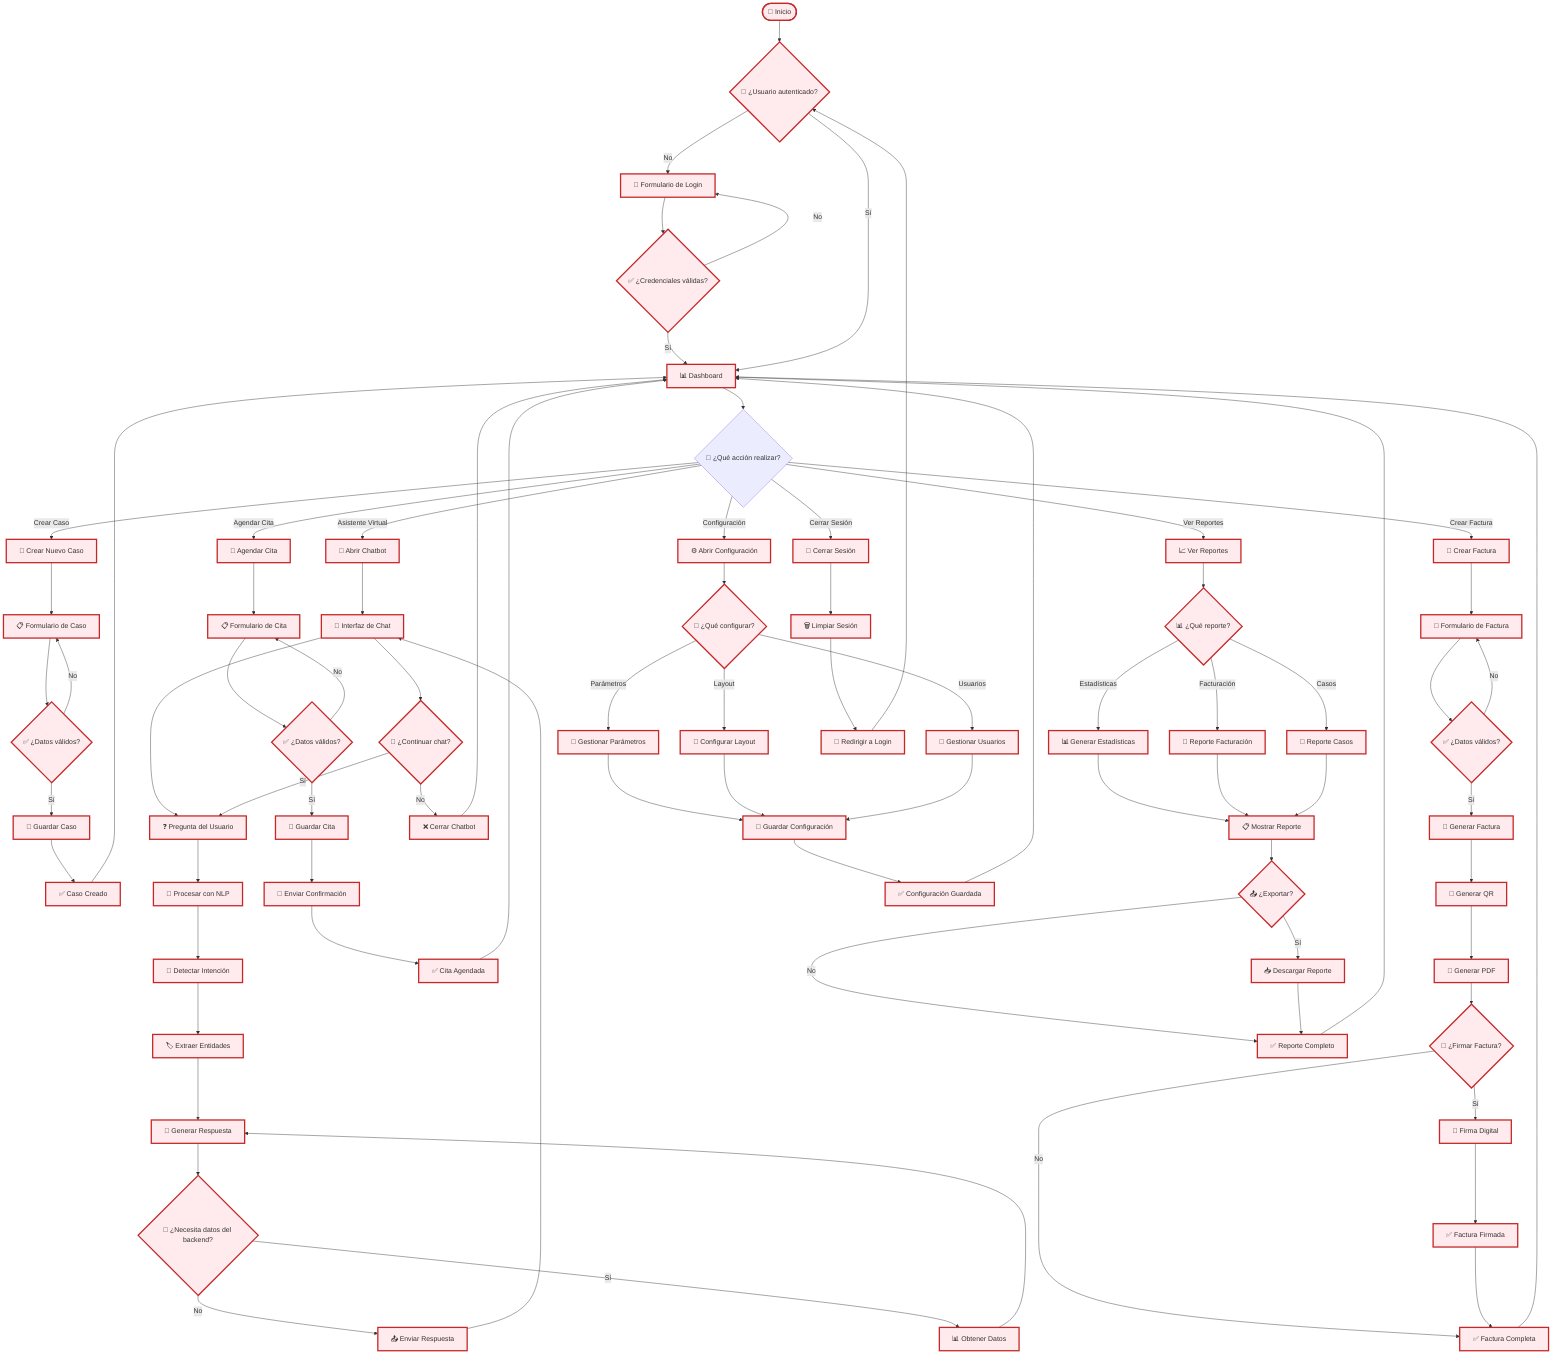 graph TD
    Start([🚀 Inicio]) --> Login{🔐 ¿Usuario autenticado?}
    
    Login -->|No| LoginForm[📝 Formulario de Login]
    LoginForm --> Validate{✅ ¿Credenciales válidas?}
    Validate -->|No| LoginForm
    Validate -->|Sí| Dashboard[📊 Dashboard]
    
    Login -->|Sí| Dashboard
    
    Dashboard --> Menu{🎯 ¿Qué acción realizar?}
    
    %% Flujo de Casos
    Menu -->|Crear Caso| CreateCase[📁 Crear Nuevo Caso]
    CreateCase --> CaseForm[📋 Formulario de Caso]
    CaseForm --> ValidateCase{✅ ¿Datos válidos?}
    ValidateCase -->|No| CaseForm
    ValidateCase -->|Sí| SaveCase[💾 Guardar Caso]
    SaveCase --> CaseCreated[✅ Caso Creado]
    CaseCreated --> Dashboard
    
    %% Flujo de Facturación
    Menu -->|Crear Factura| CreateInvoice[📄 Crear Factura]
    CreateInvoice --> InvoiceForm[📝 Formulario de Factura]
    InvoiceForm --> ValidateInvoice{✅ ¿Datos válidos?}
    ValidateInvoice -->|No| InvoiceForm
    ValidateInvoice -->|Sí| GenerateInvoice[🔄 Generar Factura]
    GenerateInvoice --> QRCode[📱 Generar QR]
    QRCode --> PDF[📄 Generar PDF]
    PDF --> SignInvoice{📝 ¿Firmar Factura?}
    SignInvoice -->|Sí| DigitalSignature[🔏 Firma Digital]
    DigitalSignature --> SignedInvoice[✅ Factura Firmada]
    SignInvoice -->|No| InvoiceComplete[✅ Factura Completa]
    SignedInvoice --> InvoiceComplete
    InvoiceComplete --> Dashboard
    
    %% Flujo de Citas
    Menu -->|Agendar Cita| ScheduleAppointment[📅 Agendar Cita]
    ScheduleAppointment --> AppointmentForm[📋 Formulario de Cita]
    AppointmentForm --> ValidateAppointment{✅ ¿Datos válidos?}
    ValidateAppointment -->|No| AppointmentForm
    ValidateAppointment -->|Sí| SaveAppointment[💾 Guardar Cita]
    SaveAppointment --> SendConfirmation[📧 Enviar Confirmación]
    SendConfirmation --> AppointmentScheduled[✅ Cita Agendada]
    AppointmentScheduled --> Dashboard
    
    %% Flujo de Chatbot
    Menu -->|Asistente Virtual| OpenChatbot[🤖 Abrir Chatbot]
    OpenChatbot --> ChatInterface[💬 Interfaz de Chat]
    ChatInterface --> UserQuestion[❓ Pregunta del Usuario]
    UserQuestion --> ProcessNLP[🧠 Procesar con NLP]
    ProcessNLP --> IntentDetection[🎯 Detectar Intención]
    IntentDetection --> EntityExtraction[🏷️ Extraer Entidades]
    EntityExtraction --> GenerateResponse[💭 Generar Respuesta]
    GenerateResponse --> BackendQuery{🔗 ¿Necesita datos del backend?}
    BackendQuery -->|Sí| FetchData[📊 Obtener Datos]
    FetchData --> GenerateResponse
    BackendQuery -->|No| SendResponse[📤 Enviar Respuesta]
    SendResponse --> ChatInterface
    ChatInterface --> ContinueChat{🔄 ¿Continuar chat?}
    ContinueChat -->|Sí| UserQuestion
    ContinueChat -->|No| CloseChatbot[❌ Cerrar Chatbot]
    CloseChatbot --> Dashboard
    
    %% Flujo de Reportes
    Menu -->|Ver Reportes| ViewReports[📈 Ver Reportes]
    ViewReports --> SelectReport{📊 ¿Qué reporte?}
    SelectReport -->|Estadísticas| GenerateStats[📊 Generar Estadísticas]
    SelectReport -->|Facturación| GenerateInvoiceReport[📄 Reporte Facturación]
    SelectReport -->|Casos| GenerateCaseReport[📁 Reporte Casos]
    GenerateStats --> DisplayReport[📋 Mostrar Reporte]
    GenerateInvoiceReport --> DisplayReport
    GenerateCaseReport --> DisplayReport
    DisplayReport --> ExportReport{📤 ¿Exportar?}
    ExportReport -->|Sí| DownloadReport[📥 Descargar Reporte]
    ExportReport -->|No| ReportComplete[✅ Reporte Completo]
    DownloadReport --> ReportComplete
    ReportComplete --> Dashboard
    
    %% Flujo de Configuración
    Menu -->|Configuración| OpenSettings[⚙️ Abrir Configuración]
    OpenSettings --> SettingsMenu{🔧 ¿Qué configurar?}
    SettingsMenu -->|Parámetros| ManageParams[📝 Gestionar Parámetros]
    SettingsMenu -->|Layout| ConfigureLayout[🎨 Configurar Layout]
    SettingsMenu -->|Usuarios| ManageUsers[👥 Gestionar Usuarios]
    ManageParams --> SaveSettings[💾 Guardar Configuración]
    ConfigureLayout --> SaveSettings
    ManageUsers --> SaveSettings
    SaveSettings --> SettingsSaved[✅ Configuración Guardada]
    SettingsSaved --> Dashboard
    
    %% Flujo de Logout
    Menu -->|Cerrar Sesión| Logout[🚪 Cerrar Sesión]
    Logout --> ClearSession[🗑️ Limpiar Sesión]
    ClearSession --> Redirect[🔄 Redirigir a Login]
    Redirect --> Login
    
    %% Estilos
    classDef startEnd fill:#ffebee,stroke:#c62828,stroke-width:3px
    classDef process fill:#e3f2fd,stroke:#1976d2,stroke-width:2px
    classDef decision fill:#fff3e0,stroke:#f57c00,stroke-width:2px
    classDef action fill:#e8f5e8,stroke:#388e3c,stroke-width:2px
    classDef database fill:#f3e5f5,stroke:#7b1fa2,stroke-width:2px
    
    class Start,Login,Validate,ValidateCase,ValidateInvoice,SignInvoice,ValidateAppointment,BackendQuery,ContinueChat,SelectReport,ExportReport,SettingsMenu,LoginForm,Dashboard,CreateCase,CaseForm,SaveCase,CaseCreated,CreateInvoice,InvoiceForm,GenerateInvoice,QRCode,PDF,DigitalSignature,SignedInvoice,InvoiceComplete,ScheduleAppointment,AppointmentForm,SaveAppointment,SendConfirmation,AppointmentScheduled,OpenChatbot,ChatInterface,UserQuestion,ProcessNLP,IntentDetection,EntityExtraction,GenerateResponse,FetchData,SendResponse,CloseChatbot,ViewReports,GenerateStats,GenerateInvoiceReport,GenerateCaseReport,DisplayReport,DownloadReport,ReportComplete,OpenSettings,ManageParams,ConfigureLayout,ManageUsers,SaveSettings,SettingsSaved,Logout,ClearSession,Redirect startEnd